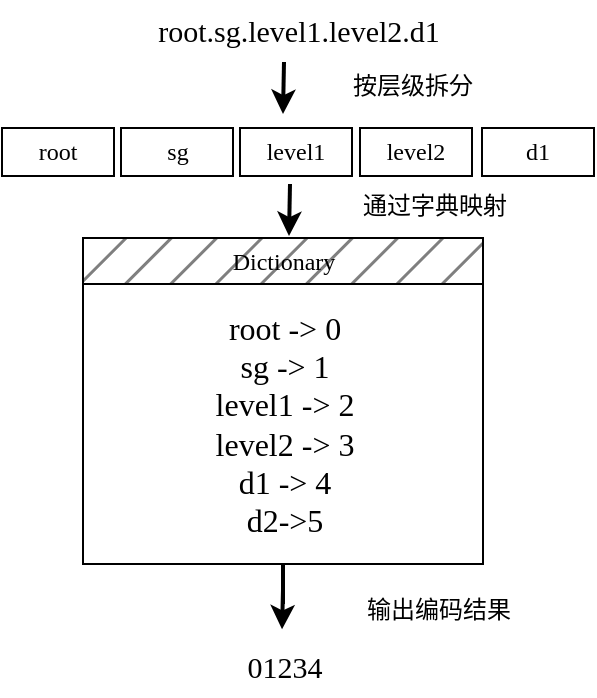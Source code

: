 <mxfile version="23.1.5" type="device">
  <diagram name="第 1 页" id="PG4eEyhG6rtMg-H_OBoz">
    <mxGraphModel dx="854" dy="712" grid="0" gridSize="10" guides="1" tooltips="1" connect="1" arrows="1" fold="1" page="1" pageScale="1" pageWidth="310" pageHeight="360" math="0" shadow="0">
      <root>
        <mxCell id="0" />
        <mxCell id="1" parent="0" />
        <mxCell id="NBydXrX2RlfvOezCQ7UC-7" value="&lt;span style=&quot;font-weight: normal;&quot;&gt;Dictionary&lt;/span&gt;" style="swimlane;whiteSpace=wrap;html=1;fillColor=#000000;strokeColor=#000000;fontFamily=Times New Roman;fillStyle=hatch;strokeOpacity=100;fillOpacity=50;" parent="1" vertex="1">
          <mxGeometry x="48.5" y="126" width="200" height="163" as="geometry" />
        </mxCell>
        <mxCell id="NBydXrX2RlfvOezCQ7UC-8" value="&lt;font style=&quot;font-size: 16px;&quot;&gt;root -&amp;gt; 0&lt;br&gt;sg -&amp;gt; 1&lt;br&gt;level1 -&amp;gt; 2&lt;br&gt;level2 -&amp;gt; 3&lt;br&gt;d1 -&amp;gt; 4&lt;br&gt;d2-&amp;gt;5&lt;br&gt;&lt;/font&gt;" style="text;html=1;align=center;verticalAlign=middle;resizable=0;points=[];autosize=1;strokeColor=none;fillColor=none;fontFamily=Times New Roman;" parent="NBydXrX2RlfvOezCQ7UC-7" vertex="1">
          <mxGeometry x="57" y="29" width="87" height="127" as="geometry" />
        </mxCell>
        <mxCell id="NBydXrX2RlfvOezCQ7UC-24" value="&lt;font style=&quot;font-size: 15px;&quot;&gt;01234&lt;/font&gt;" style="text;html=1;align=center;verticalAlign=middle;resizable=0;points=[];autosize=1;strokeColor=none;fillColor=none;fontFamily=Times New Roman;" parent="1" vertex="1">
          <mxGeometry x="120.5" y="325" width="56" height="30" as="geometry" />
        </mxCell>
        <mxCell id="NBydXrX2RlfvOezCQ7UC-39" style="edgeStyle=orthogonalEdgeStyle;rounded=0;orthogonalLoop=1;jettySize=auto;html=1;strokeWidth=2;fontFamily=Times New Roman;" parent="1" edge="1">
          <mxGeometry relative="1" as="geometry">
            <mxPoint x="148.5" y="64" as="targetPoint" />
            <mxPoint x="149" y="38" as="sourcePoint" />
          </mxGeometry>
        </mxCell>
        <mxCell id="NBydXrX2RlfvOezCQ7UC-28" value="&lt;font style=&quot;font-size: 15px;&quot;&gt;root.sg.level1.level2.d1&lt;/font&gt;" style="text;html=1;align=center;verticalAlign=middle;resizable=0;points=[];autosize=1;strokeColor=none;fillColor=none;fontFamily=Times New Roman;" parent="1" vertex="1">
          <mxGeometry x="76.5" y="7" width="159" height="30" as="geometry" />
        </mxCell>
        <mxCell id="NBydXrX2RlfvOezCQ7UC-38" value="" style="group;fontFamily=Times New Roman;" parent="1" vertex="1" connectable="0">
          <mxGeometry x="8" y="71" width="296" height="24" as="geometry" />
        </mxCell>
        <mxCell id="NBydXrX2RlfvOezCQ7UC-29" value="root" style="rounded=0;whiteSpace=wrap;html=1;fontFamily=Times New Roman;" parent="NBydXrX2RlfvOezCQ7UC-38" vertex="1">
          <mxGeometry width="56" height="24" as="geometry" />
        </mxCell>
        <mxCell id="NBydXrX2RlfvOezCQ7UC-34" value="sg" style="rounded=0;whiteSpace=wrap;html=1;fontFamily=Times New Roman;" parent="NBydXrX2RlfvOezCQ7UC-38" vertex="1">
          <mxGeometry x="59.5" width="56" height="24" as="geometry" />
        </mxCell>
        <mxCell id="NBydXrX2RlfvOezCQ7UC-35" value="level1" style="rounded=0;whiteSpace=wrap;html=1;fontFamily=Times New Roman;" parent="NBydXrX2RlfvOezCQ7UC-38" vertex="1">
          <mxGeometry x="119" width="56" height="24" as="geometry" />
        </mxCell>
        <mxCell id="NBydXrX2RlfvOezCQ7UC-36" value="level2" style="rounded=0;whiteSpace=wrap;html=1;fontFamily=Times New Roman;" parent="NBydXrX2RlfvOezCQ7UC-38" vertex="1">
          <mxGeometry x="179" width="56" height="24" as="geometry" />
        </mxCell>
        <mxCell id="NBydXrX2RlfvOezCQ7UC-37" value="d1" style="rounded=0;whiteSpace=wrap;html=1;fontFamily=Times New Roman;" parent="NBydXrX2RlfvOezCQ7UC-38" vertex="1">
          <mxGeometry x="240" width="56" height="24" as="geometry" />
        </mxCell>
        <mxCell id="NBydXrX2RlfvOezCQ7UC-41" value="按层级拆分" style="text;html=1;align=center;verticalAlign=middle;resizable=0;points=[];autosize=1;strokeColor=none;fillColor=none;fontFamily=Times New Roman;" parent="1" vertex="1">
          <mxGeometry x="174" y="37" width="78" height="26" as="geometry" />
        </mxCell>
        <mxCell id="NBydXrX2RlfvOezCQ7UC-43" style="edgeStyle=orthogonalEdgeStyle;rounded=0;orthogonalLoop=1;jettySize=auto;html=1;entryX=0.492;entryY=0.056;entryDx=0;entryDy=0;entryPerimeter=0;strokeWidth=2;fontFamily=Times New Roman;" parent="1" source="NBydXrX2RlfvOezCQ7UC-7" edge="1">
          <mxGeometry relative="1" as="geometry">
            <mxPoint x="148.02" y="321.68" as="targetPoint" />
          </mxGeometry>
        </mxCell>
        <mxCell id="NBydXrX2RlfvOezCQ7UC-44" value="通过字典映射" style="text;html=1;align=center;verticalAlign=middle;resizable=0;points=[];autosize=1;strokeColor=none;fillColor=none;fontFamily=Times New Roman;" parent="1" vertex="1">
          <mxGeometry x="178.5" y="97" width="90" height="26" as="geometry" />
        </mxCell>
        <mxCell id="NBydXrX2RlfvOezCQ7UC-45" value="输出编码结果" style="text;html=1;align=center;verticalAlign=middle;resizable=0;points=[];autosize=1;strokeColor=none;fillColor=none;fontFamily=Times New Roman;" parent="1" vertex="1">
          <mxGeometry x="181" y="299" width="90" height="26" as="geometry" />
        </mxCell>
        <mxCell id="UbBa4uf5v4nFZ8zpqZtW-2" style="edgeStyle=orthogonalEdgeStyle;rounded=0;orthogonalLoop=1;jettySize=auto;html=1;strokeWidth=2;fontFamily=Times New Roman;" edge="1" parent="1">
          <mxGeometry relative="1" as="geometry">
            <mxPoint x="151.5" y="125" as="targetPoint" />
            <mxPoint x="152" y="99" as="sourcePoint" />
          </mxGeometry>
        </mxCell>
      </root>
    </mxGraphModel>
  </diagram>
</mxfile>
